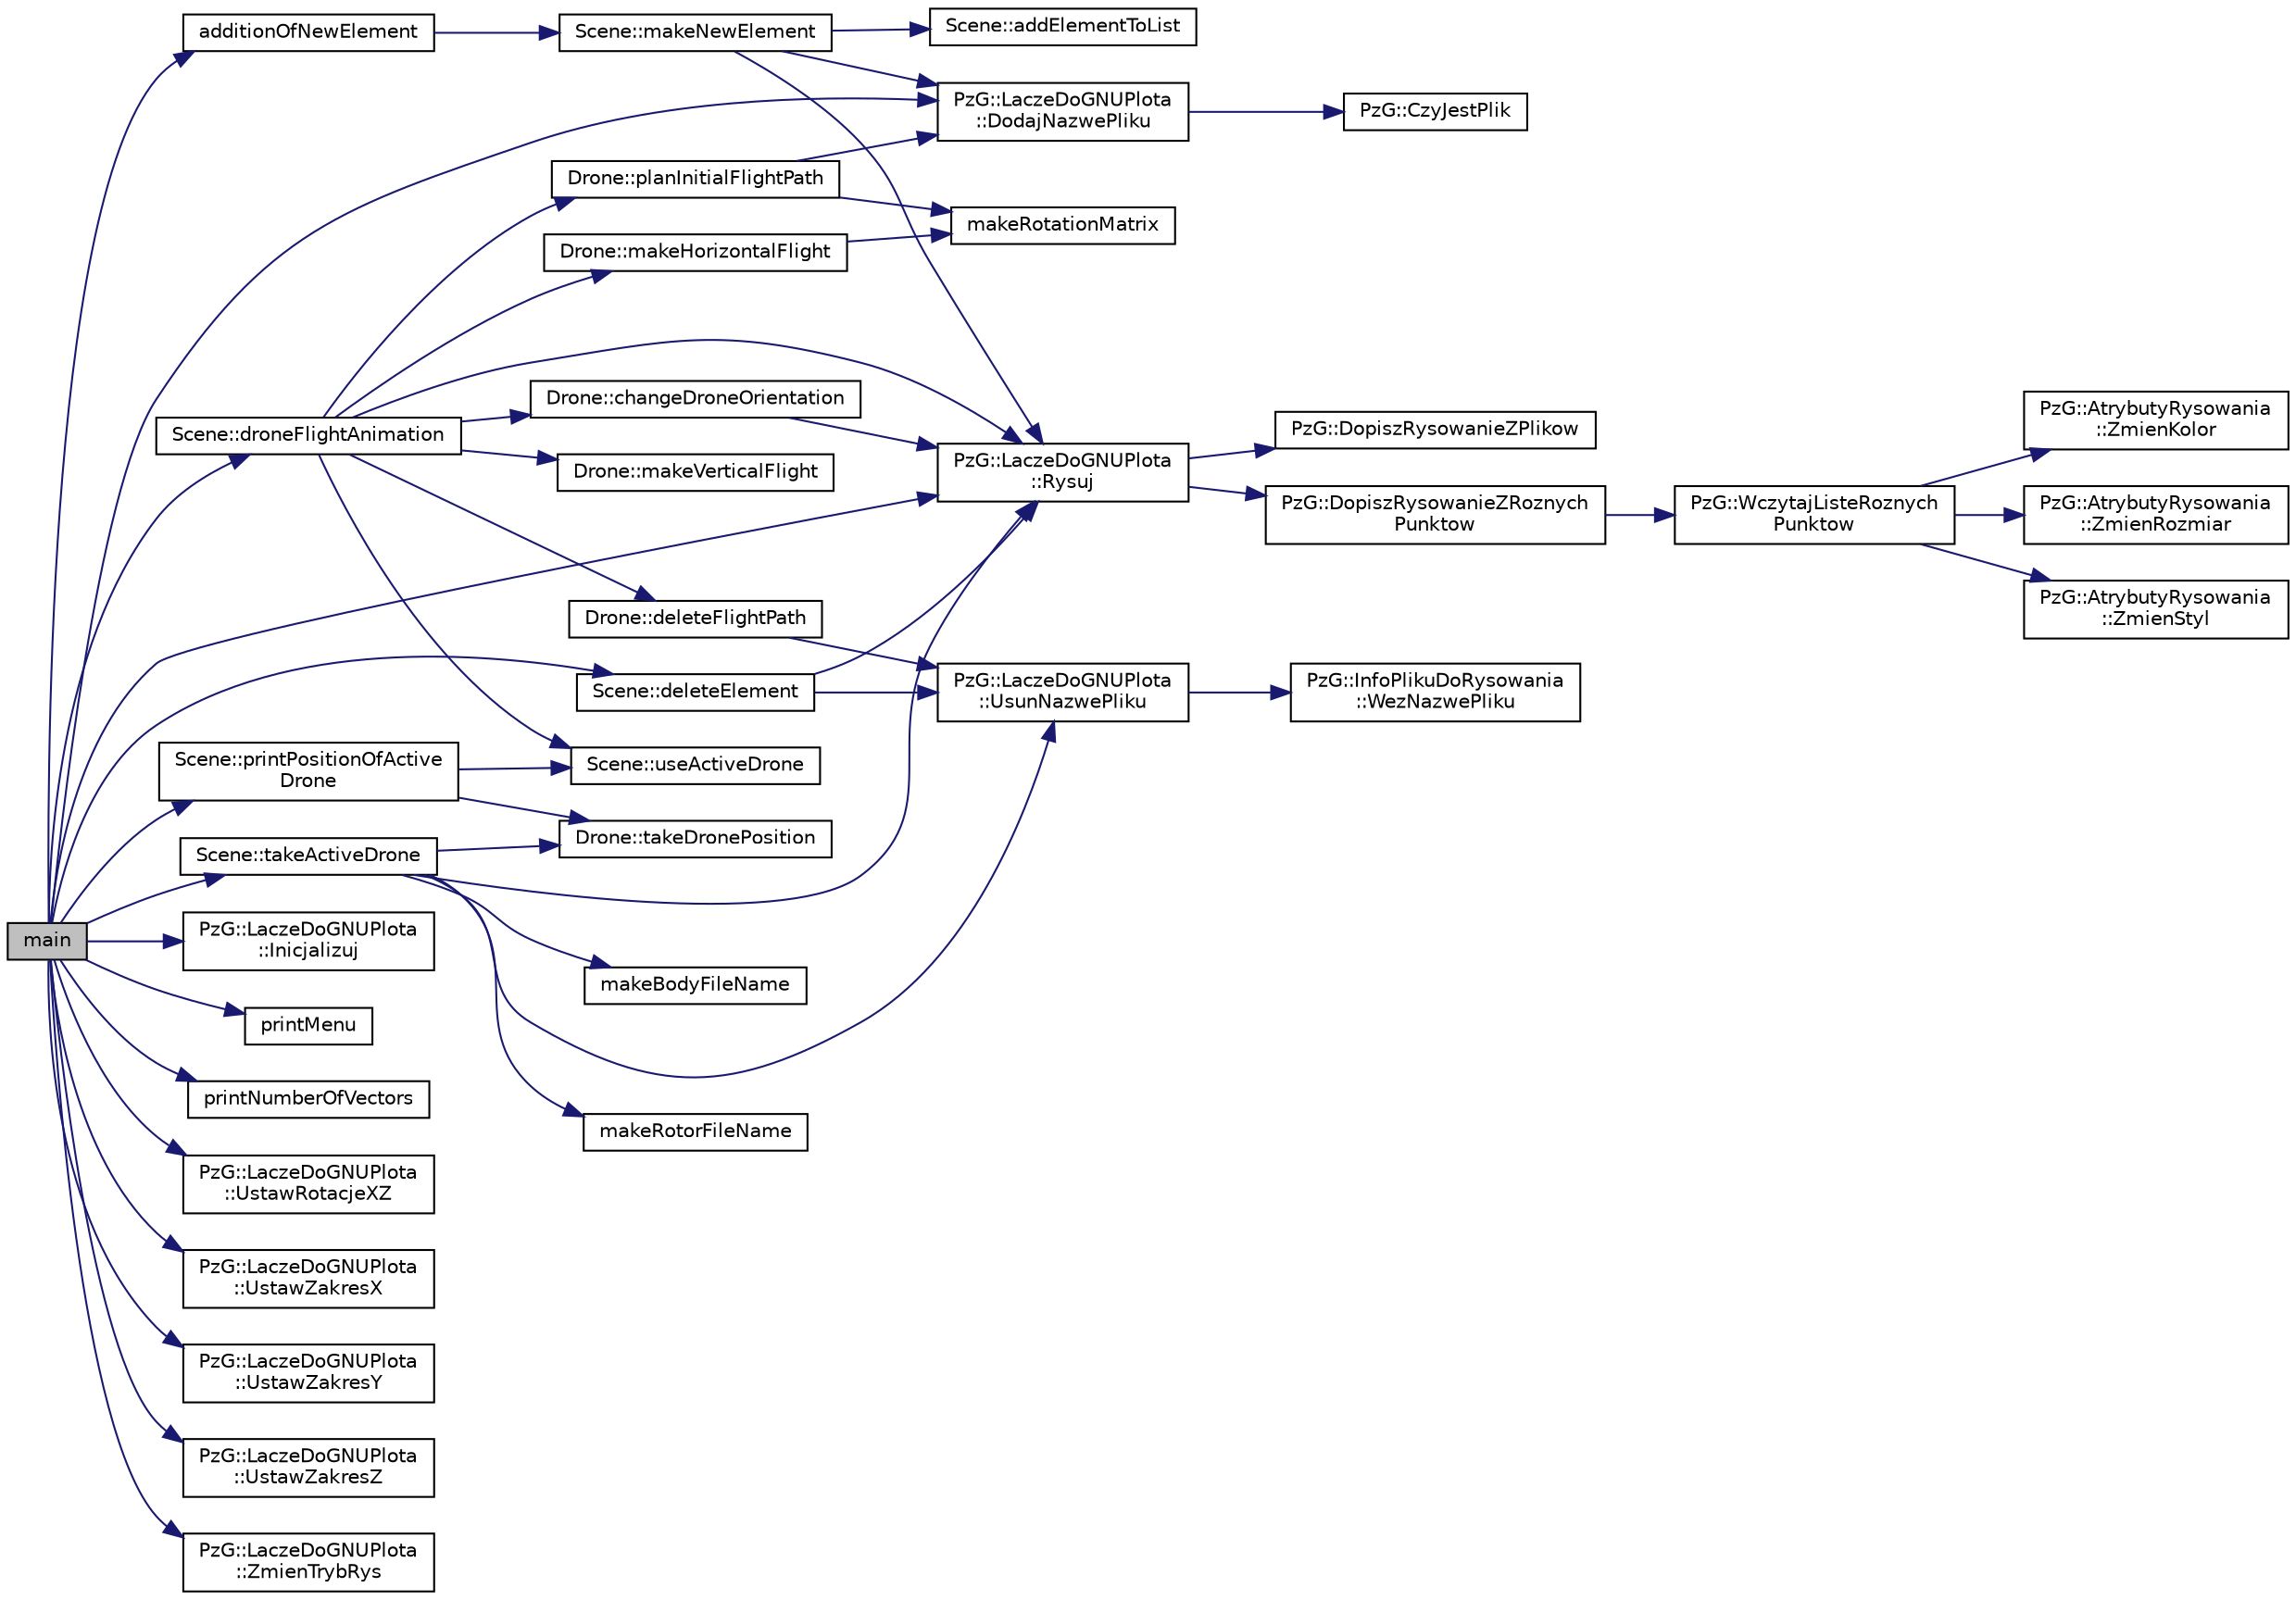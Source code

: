 digraph "main"
{
 // LATEX_PDF_SIZE
  edge [fontname="Helvetica",fontsize="10",labelfontname="Helvetica",labelfontsize="10"];
  node [fontname="Helvetica",fontsize="10",shape=record];
  rankdir="LR";
  Node1 [label="main",height=0.2,width=0.4,color="black", fillcolor="grey75", style="filled", fontcolor="black",tooltip=" "];
  Node1 -> Node2 [color="midnightblue",fontsize="10",style="solid",fontname="Helvetica"];
  Node2 [label="additionOfNewElement",height=0.2,width=0.4,color="black", fillcolor="white", style="filled",URL="$_user_interface_8hh.html#af1775f251a1d11787b7374363c23b92e",tooltip="Funkcja pyta użytkownika o położenie oraz skale nowego elementu, oraz jaki to ma być element i wywołu..."];
  Node2 -> Node3 [color="midnightblue",fontsize="10",style="solid",fontname="Helvetica"];
  Node3 [label="Scene::makeNewElement",height=0.2,width=0.4,color="black", fillcolor="white", style="filled",URL="$class_scene.html#accf89b973c76b08d23d3c3eb0bc48935",tooltip="Funkcja dodaje nowy element powierzchni."];
  Node3 -> Node4 [color="midnightblue",fontsize="10",style="solid",fontname="Helvetica"];
  Node4 [label="Scene::addElementToList",height=0.2,width=0.4,color="black", fillcolor="white", style="filled",URL="$class_scene.html#aaeaffcc06a59181214cf38467a4b28d6",tooltip="Funkcja dodaje element typu figura geometryczna na liste."];
  Node3 -> Node5 [color="midnightblue",fontsize="10",style="solid",fontname="Helvetica"];
  Node5 [label="PzG::LaczeDoGNUPlota\l::DodajNazwePliku",height=0.2,width=0.4,color="black", fillcolor="white", style="filled",URL="$class_pz_g_1_1_lacze_do_g_n_u_plota.html#aa815ce8ec16e12fc246cf422e562869e",tooltip="Dodaje nazwę pliku."];
  Node5 -> Node6 [color="midnightblue",fontsize="10",style="solid",fontname="Helvetica"];
  Node6 [label="PzG::CzyJestPlik",height=0.2,width=0.4,color="black", fillcolor="white", style="filled",URL="$namespace_pz_g.html#ae1aad0c681853d7e47da4cdfccefc102",tooltip="Funkcja pomocnicza, sprawdza czy plik o podanej nazwie jest na dysku."];
  Node3 -> Node7 [color="midnightblue",fontsize="10",style="solid",fontname="Helvetica"];
  Node7 [label="PzG::LaczeDoGNUPlota\l::Rysuj",height=0.2,width=0.4,color="black", fillcolor="white", style="filled",URL="$class_pz_g_1_1_lacze_do_g_n_u_plota.html#a065f5b8402737cc62b0ad4f66d028335",tooltip="Generuje polecenie rysowania i przesyła je do gnuplota."];
  Node7 -> Node8 [color="midnightblue",fontsize="10",style="solid",fontname="Helvetica"];
  Node8 [label="PzG::DopiszRysowanieZPlikow",height=0.2,width=0.4,color="black", fillcolor="white", style="filled",URL="$namespace_pz_g.html#aa010184f31b26bb561b42f22438b821e",tooltip="Funkcja pomocnicza, dopisuje do polecenia wpisy związane z rysowaniem z pliku."];
  Node7 -> Node9 [color="midnightblue",fontsize="10",style="solid",fontname="Helvetica"];
  Node9 [label="PzG::DopiszRysowanieZRoznych\lPunktow",height=0.2,width=0.4,color="black", fillcolor="white", style="filled",URL="$namespace_pz_g.html#a7227cb39c785b1c746b6bb5515c0b781",tooltip="Dodaje do listy rysowanych punktów, punkty o różnych rozmiarach."];
  Node9 -> Node10 [color="midnightblue",fontsize="10",style="solid",fontname="Helvetica"];
  Node10 [label="PzG::WczytajListeRoznych\lPunktow",height=0.2,width=0.4,color="black", fillcolor="white", style="filled",URL="$namespace_pz_g.html#a169c311f0e0b6ffadcd44e91e749f72d",tooltip="Wczytuje z pliku listę punktów."];
  Node10 -> Node11 [color="midnightblue",fontsize="10",style="solid",fontname="Helvetica"];
  Node11 [label="PzG::AtrybutyRysowania\l::ZmienKolor",height=0.2,width=0.4,color="black", fillcolor="white", style="filled",URL="$class_pz_g_1_1_atrybuty_rysowania.html#ab068535b4d2f755c394557d1da72a4eb",tooltip="Zmienia kolor rysowania."];
  Node10 -> Node12 [color="midnightblue",fontsize="10",style="solid",fontname="Helvetica"];
  Node12 [label="PzG::AtrybutyRysowania\l::ZmienRozmiar",height=0.2,width=0.4,color="black", fillcolor="white", style="filled",URL="$class_pz_g_1_1_atrybuty_rysowania.html#af4b140eb03bc10b6fd816fad63f8372e",tooltip="Zmienia rozmiar rysowania."];
  Node10 -> Node13 [color="midnightblue",fontsize="10",style="solid",fontname="Helvetica"];
  Node13 [label="PzG::AtrybutyRysowania\l::ZmienStyl",height=0.2,width=0.4,color="black", fillcolor="white", style="filled",URL="$class_pz_g_1_1_atrybuty_rysowania.html#a2ac97706124b14072715ecf3f07e82b4",tooltip="Zmienia styl rysowania."];
  Node1 -> Node14 [color="midnightblue",fontsize="10",style="solid",fontname="Helvetica"];
  Node14 [label="Scene::deleteElement",height=0.2,width=0.4,color="black", fillcolor="white", style="filled",URL="$class_scene.html#aa517ec4aaf54f2d343f685f4dbc51d12",tooltip="Funkcja usuwa element ze sceny."];
  Node14 -> Node7 [color="midnightblue",fontsize="10",style="solid",fontname="Helvetica"];
  Node14 -> Node15 [color="midnightblue",fontsize="10",style="solid",fontname="Helvetica"];
  Node15 [label="PzG::LaczeDoGNUPlota\l::UsunNazwePliku",height=0.2,width=0.4,color="black", fillcolor="white", style="filled",URL="$class_pz_g_1_1_lacze_do_g_n_u_plota.html#a7fa4e775e1aee74869fae174c567c2a6",tooltip="Usuwa z listy nazw plików z danymi do rysowania usuwa wybraną nazwę."];
  Node15 -> Node16 [color="midnightblue",fontsize="10",style="solid",fontname="Helvetica"];
  Node16 [label="PzG::InfoPlikuDoRysowania\l::WezNazwePliku",height=0.2,width=0.4,color="black", fillcolor="white", style="filled",URL="$class_pz_g_1_1_info_pliku_do_rysowania.html#a714aaa4c8e7bbd167ccbb1e797ca158c",tooltip="Udostępia nazwę pliku do rysowania."];
  Node1 -> Node5 [color="midnightblue",fontsize="10",style="solid",fontname="Helvetica"];
  Node1 -> Node17 [color="midnightblue",fontsize="10",style="solid",fontname="Helvetica"];
  Node17 [label="Scene::droneFlightAnimation",height=0.2,width=0.4,color="black", fillcolor="white", style="filled",URL="$class_scene.html#ad045dbcdcb99b8ab9f79a177ea3d2fc0",tooltip="Funkcja wykonuje animacje lotu drona."];
  Node17 -> Node18 [color="midnightblue",fontsize="10",style="solid",fontname="Helvetica"];
  Node18 [label="Drone::changeDroneOrientation",height=0.2,width=0.4,color="black", fillcolor="white", style="filled",URL="$class_drone.html#af13b8aacbf7d640cf684c172541d47c0",tooltip="Funkcja przemieszcza drona wokol wlasnej osi o podany kat."];
  Node18 -> Node7 [color="midnightblue",fontsize="10",style="solid",fontname="Helvetica"];
  Node17 -> Node19 [color="midnightblue",fontsize="10",style="solid",fontname="Helvetica"];
  Node19 [label="Drone::deleteFlightPath",height=0.2,width=0.4,color="black", fillcolor="white", style="filled",URL="$class_drone.html#ac9a5bd25edd22674eca21a31e4093d09",tooltip="Funkcja usuwa powstałą wcześniej ścieżkę lotu drona."];
  Node19 -> Node15 [color="midnightblue",fontsize="10",style="solid",fontname="Helvetica"];
  Node17 -> Node20 [color="midnightblue",fontsize="10",style="solid",fontname="Helvetica"];
  Node20 [label="Drone::makeHorizontalFlight",height=0.2,width=0.4,color="black", fillcolor="white", style="filled",URL="$class_drone.html#af6dae612960cbc73fa4e3dd098f315e6",tooltip="Funkcja przemieszcza drona do przodu."];
  Node20 -> Node21 [color="midnightblue",fontsize="10",style="solid",fontname="Helvetica"];
  Node21 [label="makeRotationMatrix",height=0.2,width=0.4,color="black", fillcolor="white", style="filled",URL="$_matrix_8hh.html#a8483aa9f8e99f4a9e89e244b2baff8a0",tooltip="Funkcja tworząca macierz obrotu."];
  Node17 -> Node22 [color="midnightblue",fontsize="10",style="solid",fontname="Helvetica"];
  Node22 [label="Drone::makeVerticalFlight",height=0.2,width=0.4,color="black", fillcolor="white", style="filled",URL="$class_drone.html#ab0ce8612935678e534dd5b2e8c822919",tooltip="Funkcja przemieszcza drona w kierunku pionowym wzdłuż osi z."];
  Node17 -> Node23 [color="midnightblue",fontsize="10",style="solid",fontname="Helvetica"];
  Node23 [label="Drone::planInitialFlightPath",height=0.2,width=0.4,color="black", fillcolor="white", style="filled",URL="$class_drone.html#ad3b6c1aeee762f41433c407d7f447c55",tooltip="Funkcja planuje początkową ścieżkę lotu drona."];
  Node23 -> Node5 [color="midnightblue",fontsize="10",style="solid",fontname="Helvetica"];
  Node23 -> Node21 [color="midnightblue",fontsize="10",style="solid",fontname="Helvetica"];
  Node17 -> Node7 [color="midnightblue",fontsize="10",style="solid",fontname="Helvetica"];
  Node17 -> Node24 [color="midnightblue",fontsize="10",style="solid",fontname="Helvetica"];
  Node24 [label="Scene::useActiveDrone",height=0.2,width=0.4,color="black", fillcolor="white", style="filled",URL="$class_scene.html#a7ca4eef2d276f14861c963465a1bbde9",tooltip="Funkcja używa aktywnego drona."];
  Node1 -> Node25 [color="midnightblue",fontsize="10",style="solid",fontname="Helvetica"];
  Node25 [label="PzG::LaczeDoGNUPlota\l::Inicjalizuj",height=0.2,width=0.4,color="black", fillcolor="white", style="filled",URL="$class_pz_g_1_1_lacze_do_g_n_u_plota.html#a200ce6bdb980c314a9eafe49e8f2dd5e",tooltip="Inicjalizuje połączenie z programem gnuplot."];
  Node1 -> Node26 [color="midnightblue",fontsize="10",style="solid",fontname="Helvetica"];
  Node26 [label="printMenu",height=0.2,width=0.4,color="black", fillcolor="white", style="filled",URL="$_user_interface_8hh.html#ab13e858612c64eeef73aff1d8a03945e",tooltip="Funkcja wypisuje na stdout menu dla użytkownika."];
  Node1 -> Node27 [color="midnightblue",fontsize="10",style="solid",fontname="Helvetica"];
  Node27 [label="printNumberOfVectors",height=0.2,width=0.4,color="black", fillcolor="white", style="filled",URL="$main_8cpp.html#a55555416eceaaba3a1c33e685468bc1c",tooltip="Funkcja wyswietla na stdout ilosc aktualnie istniejących obiektów wektor3d oraz ich całkowitą ilość"];
  Node1 -> Node28 [color="midnightblue",fontsize="10",style="solid",fontname="Helvetica"];
  Node28 [label="Scene::printPositionOfActive\lDrone",height=0.2,width=0.4,color="black", fillcolor="white", style="filled",URL="$class_scene.html#ab3daa9c0ad0882f041651a87b4d2660a",tooltip="Funkcja wypisuje na stdout położenie aktywnego drona."];
  Node28 -> Node29 [color="midnightblue",fontsize="10",style="solid",fontname="Helvetica"];
  Node29 [label="Drone::takeDronePosition",height=0.2,width=0.4,color="black", fillcolor="white", style="filled",URL="$class_drone.html#a37a3e693aed550ee5265d4ade78415ab",tooltip=" "];
  Node28 -> Node24 [color="midnightblue",fontsize="10",style="solid",fontname="Helvetica"];
  Node1 -> Node7 [color="midnightblue",fontsize="10",style="solid",fontname="Helvetica"];
  Node1 -> Node30 [color="midnightblue",fontsize="10",style="solid",fontname="Helvetica"];
  Node30 [label="Scene::takeActiveDrone",height=0.2,width=0.4,color="black", fillcolor="white", style="filled",URL="$class_scene.html#afef0ce71ec071c41994719872b9113e0",tooltip="Funkcja pozwala na wybranie przez użytkownika aktywnego drona."];
  Node30 -> Node31 [color="midnightblue",fontsize="10",style="solid",fontname="Helvetica"];
  Node31 [label="makeBodyFileName",height=0.2,width=0.4,color="black", fillcolor="white", style="filled",URL="$_geometric_figure_8hh.html#a09711a47c9e3d962d711f9081d6d486c",tooltip="Funkcja ułatwiająca tworzenie nazw plików w których znajdować się będą wspołrzędne korpusów dronów."];
  Node30 -> Node32 [color="midnightblue",fontsize="10",style="solid",fontname="Helvetica"];
  Node32 [label="makeRotorFileName",height=0.2,width=0.4,color="black", fillcolor="white", style="filled",URL="$_geometric_figure_8hh.html#ad6d8fe908dfe65d46dd956f7385624a5",tooltip="Funkcja ułatwiająca tworzenie nazw plików w których znajdować się będą wspołrzędne rotorów."];
  Node30 -> Node7 [color="midnightblue",fontsize="10",style="solid",fontname="Helvetica"];
  Node30 -> Node29 [color="midnightblue",fontsize="10",style="solid",fontname="Helvetica"];
  Node30 -> Node15 [color="midnightblue",fontsize="10",style="solid",fontname="Helvetica"];
  Node1 -> Node33 [color="midnightblue",fontsize="10",style="solid",fontname="Helvetica"];
  Node33 [label="PzG::LaczeDoGNUPlota\l::UstawRotacjeXZ",height=0.2,width=0.4,color="black", fillcolor="white", style="filled",URL="$class_pz_g_1_1_lacze_do_g_n_u_plota.html#ac48fed259e4ebf93072e3111264c9433",tooltip="Ustawia rotację wokół osi OX i OZ."];
  Node1 -> Node34 [color="midnightblue",fontsize="10",style="solid",fontname="Helvetica"];
  Node34 [label="PzG::LaczeDoGNUPlota\l::UstawZakresX",height=0.2,width=0.4,color="black", fillcolor="white", style="filled",URL="$class_pz_g_1_1_lacze_do_g_n_u_plota.html#a9c91987dfc869d6fcea96205c581daef",tooltip="Ustawia zakres osi OX."];
  Node1 -> Node35 [color="midnightblue",fontsize="10",style="solid",fontname="Helvetica"];
  Node35 [label="PzG::LaczeDoGNUPlota\l::UstawZakresY",height=0.2,width=0.4,color="black", fillcolor="white", style="filled",URL="$class_pz_g_1_1_lacze_do_g_n_u_plota.html#a54c6e9cf9ab2eae479451fd953c2717c",tooltip="Ustawia zakres osi OY."];
  Node1 -> Node36 [color="midnightblue",fontsize="10",style="solid",fontname="Helvetica"];
  Node36 [label="PzG::LaczeDoGNUPlota\l::UstawZakresZ",height=0.2,width=0.4,color="black", fillcolor="white", style="filled",URL="$class_pz_g_1_1_lacze_do_g_n_u_plota.html#a1dbbb2b86fb13b8632e6bad9df2a82e3",tooltip="Ustawia zakres osi OZ."];
  Node1 -> Node37 [color="midnightblue",fontsize="10",style="solid",fontname="Helvetica"];
  Node37 [label="PzG::LaczeDoGNUPlota\l::ZmienTrybRys",height=0.2,width=0.4,color="black", fillcolor="white", style="filled",URL="$class_pz_g_1_1_lacze_do_g_n_u_plota.html#ae92c65357bf682478cc68f77885b61d8",tooltip="Zmienia tryb rysowania."];
}
